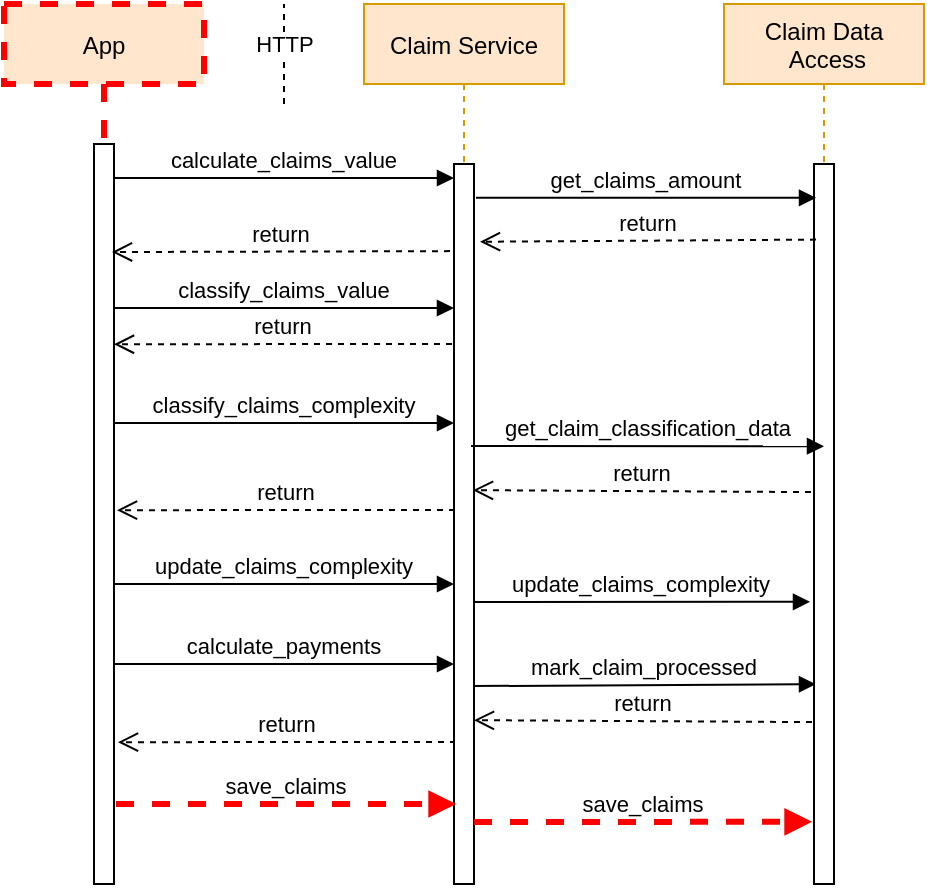 <mxfile version="16.2.4" type="device"><diagram id="kgpKYQtTHZ0yAKxKKP6v" name="Page-1"><mxGraphModel dx="1038" dy="564" grid="1" gridSize="10" guides="1" tooltips="1" connect="1" arrows="1" fold="1" page="1" pageScale="1" pageWidth="850" pageHeight="1100" math="0" shadow="0"><root><mxCell id="0"/><mxCell id="1" parent="0"/><mxCell id="3nuBFxr9cyL0pnOWT2aG-1" value="App" style="shape=umlLifeline;perimeter=lifelinePerimeter;container=1;collapsible=0;recursiveResize=0;rounded=0;shadow=0;strokeWidth=3;fillColor=#ffe6cc;strokeColor=#FF0000;dashed=1;" parent="1" vertex="1"><mxGeometry x="120" y="80" width="100" height="440" as="geometry"/></mxCell><mxCell id="3nuBFxr9cyL0pnOWT2aG-2" value="" style="points=[];perimeter=orthogonalPerimeter;rounded=0;shadow=0;strokeWidth=1;" parent="3nuBFxr9cyL0pnOWT2aG-1" vertex="1"><mxGeometry x="45" y="70" width="10" height="370" as="geometry"/></mxCell><mxCell id="Dii6-qObTT60-UXcQ0nE-6" value="classify_claims_value" style="verticalAlign=bottom;endArrow=block;entryX=0;entryY=0;shadow=0;strokeWidth=1;" edge="1" parent="3nuBFxr9cyL0pnOWT2aG-1"><mxGeometry relative="1" as="geometry"><mxPoint x="55" y="152.0" as="sourcePoint"/><mxPoint x="225" y="152.0" as="targetPoint"/></mxGeometry></mxCell><mxCell id="Dii6-qObTT60-UXcQ0nE-14" value="update_claims_complexity" style="verticalAlign=bottom;endArrow=block;entryX=0;entryY=0;shadow=0;strokeWidth=1;" edge="1" parent="3nuBFxr9cyL0pnOWT2aG-1"><mxGeometry relative="1" as="geometry"><mxPoint x="55" y="290.0" as="sourcePoint"/><mxPoint x="225" y="290.0" as="targetPoint"/></mxGeometry></mxCell><mxCell id="Dii6-qObTT60-UXcQ0nE-15" value="update_claims_complexity" style="verticalAlign=bottom;endArrow=block;shadow=0;strokeWidth=1;exitX=0.9;exitY=0.119;exitDx=0;exitDy=0;exitPerimeter=0;entryX=-0.2;entryY=0.608;entryDx=0;entryDy=0;entryPerimeter=0;" edge="1" parent="3nuBFxr9cyL0pnOWT2aG-1" target="Dii6-qObTT60-UXcQ0nE-2"><mxGeometry relative="1" as="geometry"><mxPoint x="234" y="299.04" as="sourcePoint"/><mxPoint x="406" y="298.08" as="targetPoint"/></mxGeometry></mxCell><mxCell id="Dii6-qObTT60-UXcQ0nE-16" value="calculate_payments" style="verticalAlign=bottom;endArrow=block;entryX=0;entryY=0;shadow=0;strokeWidth=1;" edge="1" parent="3nuBFxr9cyL0pnOWT2aG-1"><mxGeometry relative="1" as="geometry"><mxPoint x="55" y="330.0" as="sourcePoint"/><mxPoint x="225" y="330.0" as="targetPoint"/></mxGeometry></mxCell><mxCell id="Dii6-qObTT60-UXcQ0nE-17" value="mark_claim_processed" style="verticalAlign=bottom;endArrow=block;shadow=0;strokeWidth=1;exitX=0.9;exitY=0.119;exitDx=0;exitDy=0;exitPerimeter=0;entryX=0.1;entryY=0.113;entryDx=0;entryDy=0;entryPerimeter=0;" edge="1" parent="3nuBFxr9cyL0pnOWT2aG-1"><mxGeometry relative="1" as="geometry"><mxPoint x="234" y="341.04" as="sourcePoint"/><mxPoint x="406" y="340.08" as="targetPoint"/></mxGeometry></mxCell><mxCell id="Dii6-qObTT60-UXcQ0nE-18" value="return" style="verticalAlign=bottom;endArrow=open;dashed=1;endSize=8;exitX=-0.1;exitY=0.244;shadow=0;strokeWidth=1;exitDx=0;exitDy=0;exitPerimeter=0;entryX=1;entryY=0.238;entryDx=0;entryDy=0;entryPerimeter=0;" edge="1" parent="3nuBFxr9cyL0pnOWT2aG-1"><mxGeometry relative="1" as="geometry"><mxPoint x="235" y="358.08" as="targetPoint"/><mxPoint x="404" y="359.04" as="sourcePoint"/></mxGeometry></mxCell><mxCell id="Dii6-qObTT60-UXcQ0nE-19" value="return" style="verticalAlign=bottom;endArrow=open;dashed=1;endSize=8;shadow=0;strokeWidth=1;exitX=0.1;exitY=0.306;exitDx=0;exitDy=0;exitPerimeter=0;entryX=1.2;entryY=0.311;entryDx=0;entryDy=0;entryPerimeter=0;" edge="1" parent="3nuBFxr9cyL0pnOWT2aG-1"><mxGeometry relative="1" as="geometry"><mxPoint x="57" y="369.09" as="targetPoint"/><mxPoint x="226" y="368.96" as="sourcePoint"/></mxGeometry></mxCell><mxCell id="3nuBFxr9cyL0pnOWT2aG-5" value="&#xA;Claim Service&#xA;" style="shape=umlLifeline;perimeter=lifelinePerimeter;container=1;collapsible=0;recursiveResize=0;rounded=0;shadow=0;strokeWidth=1;fillColor=#ffe6cc;strokeColor=#d79b00;" parent="1" vertex="1"><mxGeometry x="300" y="80" width="100" height="440" as="geometry"/></mxCell><mxCell id="3nuBFxr9cyL0pnOWT2aG-6" value="" style="points=[];perimeter=orthogonalPerimeter;rounded=0;shadow=0;strokeWidth=1;" parent="3nuBFxr9cyL0pnOWT2aG-5" vertex="1"><mxGeometry x="45" y="80" width="10" height="360" as="geometry"/></mxCell><mxCell id="Dii6-qObTT60-UXcQ0nE-10" value="classify_claims_complexity" style="verticalAlign=bottom;endArrow=block;entryX=0;entryY=0;shadow=0;strokeWidth=1;" edge="1" parent="3nuBFxr9cyL0pnOWT2aG-5"><mxGeometry relative="1" as="geometry"><mxPoint x="-125" y="209.5" as="sourcePoint"/><mxPoint x="45" y="209.5" as="targetPoint"/></mxGeometry></mxCell><mxCell id="3nuBFxr9cyL0pnOWT2aG-8" value="calculate_claims_value" style="verticalAlign=bottom;endArrow=block;entryX=0;entryY=0;shadow=0;strokeWidth=1;" parent="1" edge="1"><mxGeometry relative="1" as="geometry"><mxPoint x="175" y="167.0" as="sourcePoint"/><mxPoint x="345" y="167.0" as="targetPoint"/></mxGeometry></mxCell><mxCell id="Dii6-qObTT60-UXcQ0nE-1" value="&#xA;&#xA;Claim Data&#xA; Access&#xA;&#xA;" style="shape=umlLifeline;perimeter=lifelinePerimeter;container=1;collapsible=0;recursiveResize=0;rounded=0;shadow=0;strokeWidth=1;fillColor=#ffe6cc;strokeColor=#d79b00;" vertex="1" parent="1"><mxGeometry x="480" y="80" width="100" height="440" as="geometry"/></mxCell><mxCell id="Dii6-qObTT60-UXcQ0nE-2" value="" style="points=[];perimeter=orthogonalPerimeter;rounded=0;shadow=0;strokeWidth=1;" vertex="1" parent="Dii6-qObTT60-UXcQ0nE-1"><mxGeometry x="45" y="80" width="10" height="360" as="geometry"/></mxCell><mxCell id="Dii6-qObTT60-UXcQ0nE-3" value="get_claims_amount" style="verticalAlign=bottom;endArrow=block;shadow=0;strokeWidth=1;entryX=0.1;entryY=0.047;entryDx=0;entryDy=0;entryPerimeter=0;exitX=1.1;exitY=0.047;exitDx=0;exitDy=0;exitPerimeter=0;" edge="1" parent="1" source="3nuBFxr9cyL0pnOWT2aG-6" target="Dii6-qObTT60-UXcQ0nE-2"><mxGeometry relative="1" as="geometry"><mxPoint x="370" y="178" as="sourcePoint"/><mxPoint x="480" y="179" as="targetPoint"/></mxGeometry></mxCell><mxCell id="Dii6-qObTT60-UXcQ0nE-4" value="return" style="verticalAlign=bottom;endArrow=open;dashed=1;endSize=8;exitX=0.1;exitY=0.105;shadow=0;strokeWidth=1;exitDx=0;exitDy=0;exitPerimeter=0;entryX=1.3;entryY=0.108;entryDx=0;entryDy=0;entryPerimeter=0;" edge="1" parent="1" source="Dii6-qObTT60-UXcQ0nE-2" target="3nuBFxr9cyL0pnOWT2aG-6"><mxGeometry relative="1" as="geometry"><mxPoint x="370" y="200" as="targetPoint"/><mxPoint x="520" y="200.0" as="sourcePoint"/></mxGeometry></mxCell><mxCell id="Dii6-qObTT60-UXcQ0nE-5" value="return" style="verticalAlign=bottom;endArrow=open;dashed=1;endSize=8;shadow=0;strokeWidth=1;exitX=-0.2;exitY=0.121;exitDx=0;exitDy=0;exitPerimeter=0;entryX=0.9;entryY=0.146;entryDx=0;entryDy=0;entryPerimeter=0;" edge="1" parent="1" source="3nuBFxr9cyL0pnOWT2aG-6" target="3nuBFxr9cyL0pnOWT2aG-2"><mxGeometry relative="1" as="geometry"><mxPoint x="190" y="210" as="targetPoint"/><mxPoint x="340" y="210" as="sourcePoint"/></mxGeometry></mxCell><mxCell id="Dii6-qObTT60-UXcQ0nE-11" value="get_claim_classification_data" style="verticalAlign=bottom;endArrow=block;shadow=0;strokeWidth=1;exitX=0.9;exitY=0.119;exitDx=0;exitDy=0;exitPerimeter=0;entryX=0.5;entryY=0.392;entryDx=0;entryDy=0;entryPerimeter=0;" edge="1" parent="1" target="Dii6-qObTT60-UXcQ0nE-2"><mxGeometry relative="1" as="geometry"><mxPoint x="353.5" y="300.96" as="sourcePoint"/><mxPoint x="490" y="301" as="targetPoint"/></mxGeometry></mxCell><mxCell id="Dii6-qObTT60-UXcQ0nE-12" value="return" style="verticalAlign=bottom;endArrow=open;dashed=1;endSize=8;exitX=-0.1;exitY=0.244;shadow=0;strokeWidth=1;exitDx=0;exitDy=0;exitPerimeter=0;entryX=1;entryY=0.238;entryDx=0;entryDy=0;entryPerimeter=0;" edge="1" parent="1"><mxGeometry relative="1" as="geometry"><mxPoint x="354.5" y="323.08" as="targetPoint"/><mxPoint x="523.5" y="324.04" as="sourcePoint"/></mxGeometry></mxCell><mxCell id="Dii6-qObTT60-UXcQ0nE-13" value="return" style="verticalAlign=bottom;endArrow=open;dashed=1;endSize=8;shadow=0;strokeWidth=1;exitX=0.1;exitY=0.306;exitDx=0;exitDy=0;exitPerimeter=0;entryX=1.2;entryY=0.311;entryDx=0;entryDy=0;entryPerimeter=0;" edge="1" parent="1"><mxGeometry relative="1" as="geometry"><mxPoint x="176.5" y="333.09" as="targetPoint"/><mxPoint x="345.5" y="332.96" as="sourcePoint"/></mxGeometry></mxCell><mxCell id="Dii6-qObTT60-UXcQ0nE-22" value="" style="endArrow=none;dashed=1;html=1;rounded=0;jumpSize=1;jumpStyle=none;" edge="1" parent="1"><mxGeometry width="50" height="50" relative="1" as="geometry"><mxPoint x="260" y="130" as="sourcePoint"/><mxPoint x="260" y="80" as="targetPoint"/></mxGeometry></mxCell><mxCell id="Dii6-qObTT60-UXcQ0nE-23" value="HTTP" style="edgeLabel;html=1;align=center;verticalAlign=middle;resizable=0;points=[];" vertex="1" connectable="0" parent="Dii6-qObTT60-UXcQ0nE-22"><mxGeometry x="0.877" y="-3" relative="1" as="geometry"><mxPoint x="-3" y="17" as="offset"/></mxGeometry></mxCell><mxCell id="Dii6-qObTT60-UXcQ0nE-9" value="return" style="verticalAlign=bottom;endArrow=open;dashed=1;endSize=8;shadow=0;strokeWidth=1;exitX=0.1;exitY=0.306;exitDx=0;exitDy=0;exitPerimeter=0;entryX=1.2;entryY=0.311;entryDx=0;entryDy=0;entryPerimeter=0;" edge="1" parent="1"><mxGeometry relative="1" as="geometry"><mxPoint x="175" y="250.13" as="targetPoint"/><mxPoint x="344" y="250.0" as="sourcePoint"/><Array as="points"><mxPoint x="268" y="250.04"/></Array></mxGeometry></mxCell><mxCell id="Dii6-qObTT60-UXcQ0nE-24" value="save_claims" style="verticalAlign=bottom;endArrow=block;entryX=0;entryY=0;shadow=0;strokeWidth=3;dashed=1;strokeColor=#FF0000;" edge="1" parent="1"><mxGeometry relative="1" as="geometry"><mxPoint x="176" y="480.0" as="sourcePoint"/><mxPoint x="346" y="480.0" as="targetPoint"/></mxGeometry></mxCell><mxCell id="Dii6-qObTT60-UXcQ0nE-25" value="save_claims" style="verticalAlign=bottom;endArrow=block;shadow=0;strokeWidth=3;exitX=0.9;exitY=0.119;exitDx=0;exitDy=0;exitPerimeter=0;entryX=-0.2;entryY=0.608;entryDx=0;entryDy=0;entryPerimeter=0;strokeColor=#FF0000;dashed=1;" edge="1" parent="1"><mxGeometry relative="1" as="geometry"><mxPoint x="355" y="489.04" as="sourcePoint"/><mxPoint x="524" y="488.88" as="targetPoint"/></mxGeometry></mxCell></root></mxGraphModel></diagram></mxfile>